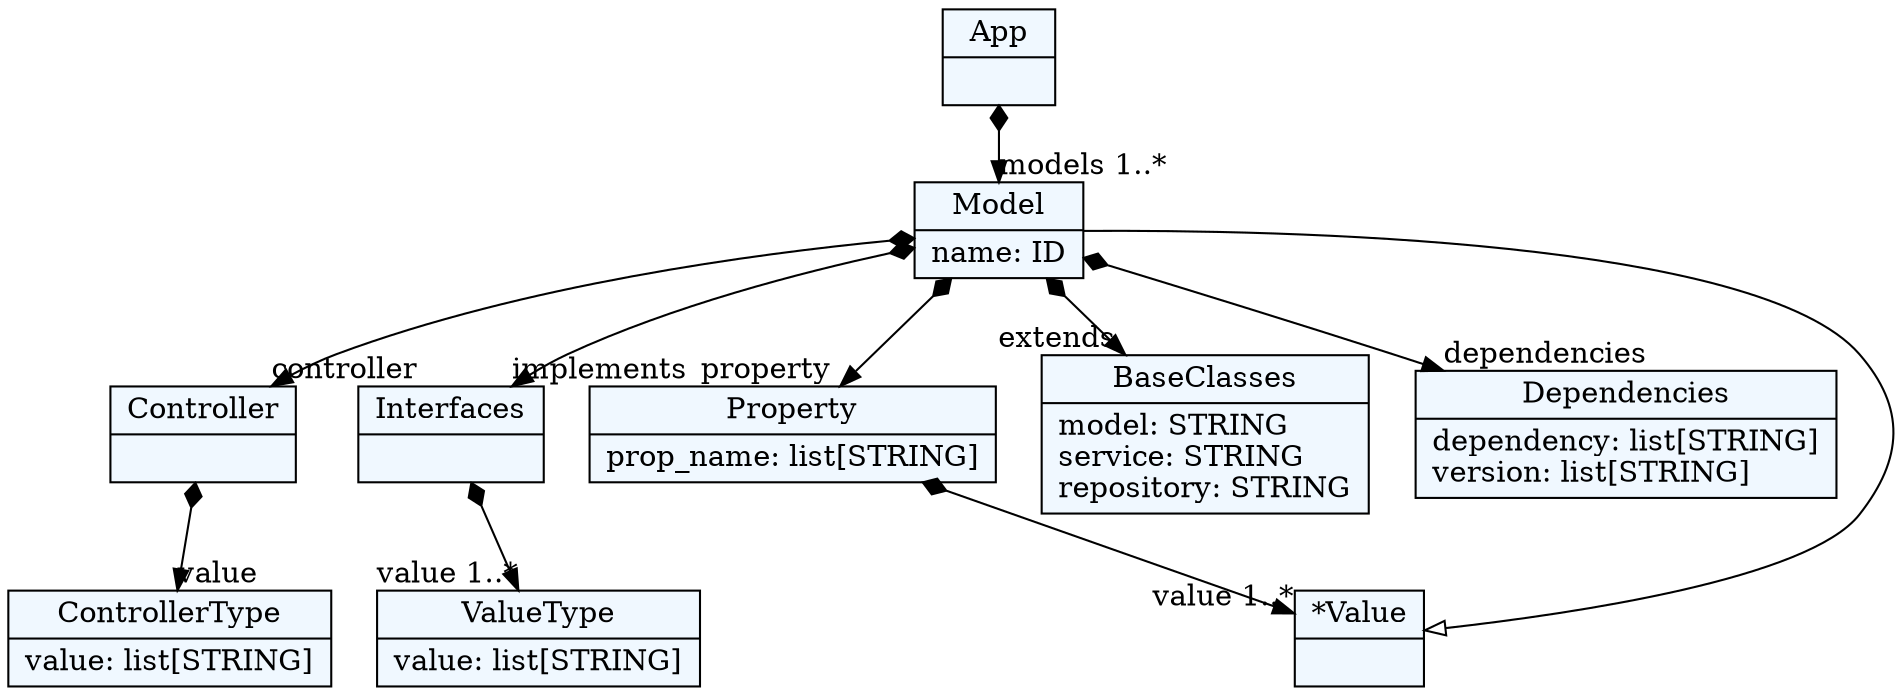 
    digraph textX {
    fontname = "Bitstream Vera Sans"
    fontsize = 8
    node[
        shape=record,
        style=filled,
        fillcolor=aliceblue
    ]
    nodesep = 0.3
    edge[dir=black,arrowtail=empty]


2450369404368[ label="{App|}"]

2450369380768[ label="{Model|name: ID\l}"]

2450369434576[ label="{Property|prop_name: list[STRING]\l}"]

2450369420416[ label="{Controller|}"]

2450369421360[ label="{Interfaces|}"]

2450369424192[ label="{BaseClasses|model: STRING\lservice: STRING\lrepository: STRING\l}"]

2450369426080[ label="{Dependencies|dependency: list[STRING]\lversion: list[STRING]\l}"]

2450369433632[ label="{ValueType|value: list[STRING]\l}"]

2450369428912[ label="{ControllerType|value: list[STRING]\l}"]

2450369435520[ label="{*Value|}"]



2450369404368 -> 2450369380768[arrowtail=diamond, dir=both, headlabel="models 1..*"]
2450369380768 -> 2450369434576[arrowtail=diamond, dir=both, headlabel="property "]
2450369380768 -> 2450369420416[arrowtail=diamond, dir=both, headlabel="controller "]
2450369380768 -> 2450369421360[arrowtail=diamond, dir=both, headlabel="implements "]
2450369380768 -> 2450369424192[arrowtail=diamond, dir=both, headlabel="extends "]
2450369380768 -> 2450369426080[arrowtail=diamond, dir=both, headlabel="dependencies "]
2450369434576 -> 2450369435520[arrowtail=diamond, dir=both, headlabel="value 1..*"]
2450369420416 -> 2450369428912[arrowtail=diamond, dir=both, headlabel="value "]
2450369421360 -> 2450369433632[arrowtail=diamond, dir=both, headlabel="value 1..*"]
2450369435520 -> 2450369380768 [dir=back]

}
